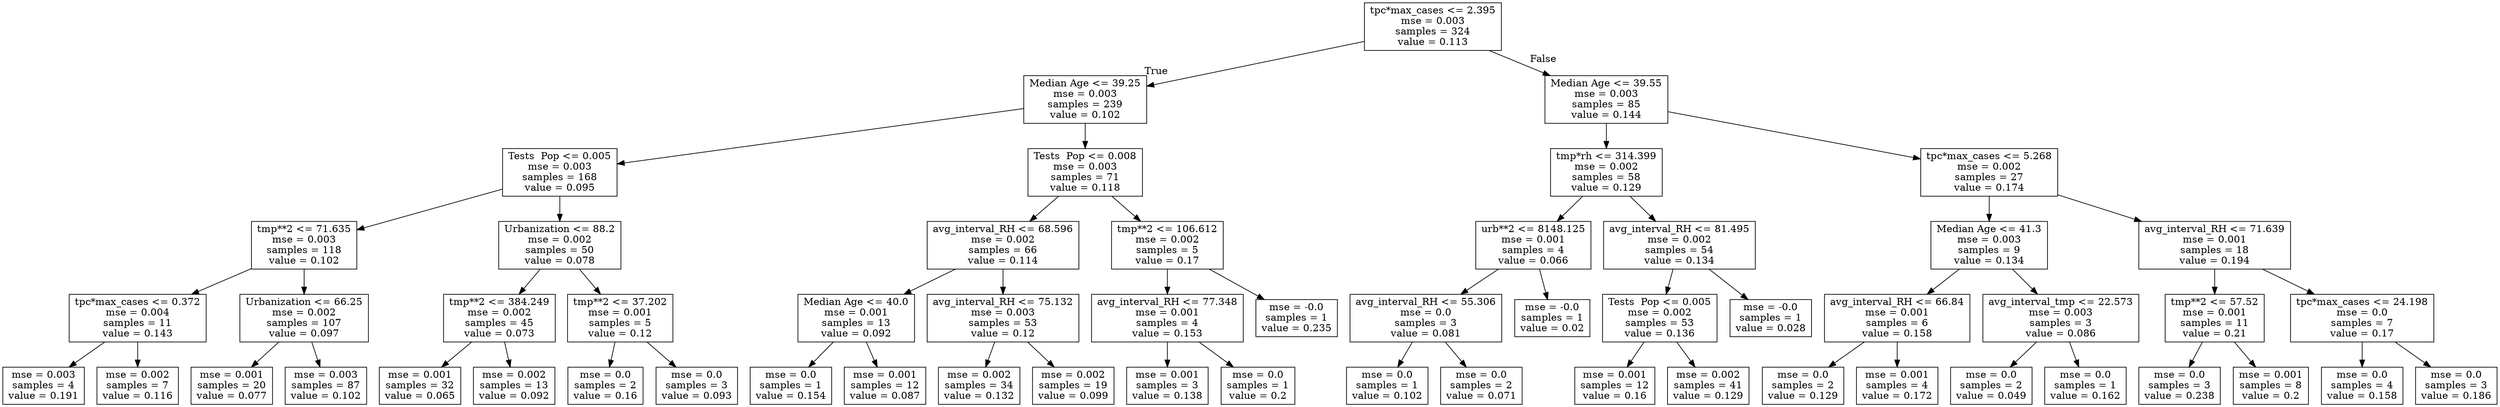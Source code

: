 digraph Tree {
node [shape=box] ;
0 [label="tpc*max_cases <= 2.395\nmse = 0.003\nsamples = 324\nvalue = 0.113"] ;
1 [label="Median Age <= 39.25\nmse = 0.003\nsamples = 239\nvalue = 0.102"] ;
0 -> 1 [labeldistance=2.5, labelangle=45, headlabel="True"] ;
2 [label="Tests \ Pop <= 0.005\nmse = 0.003\nsamples = 168\nvalue = 0.095"] ;
1 -> 2 ;
3 [label="tmp**2 <= 71.635\nmse = 0.003\nsamples = 118\nvalue = 0.102"] ;
2 -> 3 ;
4 [label="tpc*max_cases <= 0.372\nmse = 0.004\nsamples = 11\nvalue = 0.143"] ;
3 -> 4 ;
5 [label="mse = 0.003\nsamples = 4\nvalue = 0.191"] ;
4 -> 5 ;
6 [label="mse = 0.002\nsamples = 7\nvalue = 0.116"] ;
4 -> 6 ;
7 [label="Urbanization <= 66.25\nmse = 0.002\nsamples = 107\nvalue = 0.097"] ;
3 -> 7 ;
8 [label="mse = 0.001\nsamples = 20\nvalue = 0.077"] ;
7 -> 8 ;
9 [label="mse = 0.003\nsamples = 87\nvalue = 0.102"] ;
7 -> 9 ;
10 [label="Urbanization <= 88.2\nmse = 0.002\nsamples = 50\nvalue = 0.078"] ;
2 -> 10 ;
11 [label="tmp**2 <= 384.249\nmse = 0.002\nsamples = 45\nvalue = 0.073"] ;
10 -> 11 ;
12 [label="mse = 0.001\nsamples = 32\nvalue = 0.065"] ;
11 -> 12 ;
13 [label="mse = 0.002\nsamples = 13\nvalue = 0.092"] ;
11 -> 13 ;
14 [label="tmp**2 <= 37.202\nmse = 0.001\nsamples = 5\nvalue = 0.12"] ;
10 -> 14 ;
15 [label="mse = 0.0\nsamples = 2\nvalue = 0.16"] ;
14 -> 15 ;
16 [label="mse = 0.0\nsamples = 3\nvalue = 0.093"] ;
14 -> 16 ;
17 [label="Tests \ Pop <= 0.008\nmse = 0.003\nsamples = 71\nvalue = 0.118"] ;
1 -> 17 ;
18 [label="avg_interval_RH <= 68.596\nmse = 0.002\nsamples = 66\nvalue = 0.114"] ;
17 -> 18 ;
19 [label="Median Age <= 40.0\nmse = 0.001\nsamples = 13\nvalue = 0.092"] ;
18 -> 19 ;
20 [label="mse = 0.0\nsamples = 1\nvalue = 0.154"] ;
19 -> 20 ;
21 [label="mse = 0.001\nsamples = 12\nvalue = 0.087"] ;
19 -> 21 ;
22 [label="avg_interval_RH <= 75.132\nmse = 0.003\nsamples = 53\nvalue = 0.12"] ;
18 -> 22 ;
23 [label="mse = 0.002\nsamples = 34\nvalue = 0.132"] ;
22 -> 23 ;
24 [label="mse = 0.002\nsamples = 19\nvalue = 0.099"] ;
22 -> 24 ;
25 [label="tmp**2 <= 106.612\nmse = 0.002\nsamples = 5\nvalue = 0.17"] ;
17 -> 25 ;
26 [label="avg_interval_RH <= 77.348\nmse = 0.001\nsamples = 4\nvalue = 0.153"] ;
25 -> 26 ;
27 [label="mse = 0.001\nsamples = 3\nvalue = 0.138"] ;
26 -> 27 ;
28 [label="mse = 0.0\nsamples = 1\nvalue = 0.2"] ;
26 -> 28 ;
29 [label="mse = -0.0\nsamples = 1\nvalue = 0.235"] ;
25 -> 29 ;
30 [label="Median Age <= 39.55\nmse = 0.003\nsamples = 85\nvalue = 0.144"] ;
0 -> 30 [labeldistance=2.5, labelangle=-45, headlabel="False"] ;
31 [label="tmp*rh <= 314.399\nmse = 0.002\nsamples = 58\nvalue = 0.129"] ;
30 -> 31 ;
32 [label="urb**2 <= 8148.125\nmse = 0.001\nsamples = 4\nvalue = 0.066"] ;
31 -> 32 ;
33 [label="avg_interval_RH <= 55.306\nmse = 0.0\nsamples = 3\nvalue = 0.081"] ;
32 -> 33 ;
34 [label="mse = 0.0\nsamples = 1\nvalue = 0.102"] ;
33 -> 34 ;
35 [label="mse = 0.0\nsamples = 2\nvalue = 0.071"] ;
33 -> 35 ;
36 [label="mse = -0.0\nsamples = 1\nvalue = 0.02"] ;
32 -> 36 ;
37 [label="avg_interval_RH <= 81.495\nmse = 0.002\nsamples = 54\nvalue = 0.134"] ;
31 -> 37 ;
38 [label="Tests \ Pop <= 0.005\nmse = 0.002\nsamples = 53\nvalue = 0.136"] ;
37 -> 38 ;
39 [label="mse = 0.001\nsamples = 12\nvalue = 0.16"] ;
38 -> 39 ;
40 [label="mse = 0.002\nsamples = 41\nvalue = 0.129"] ;
38 -> 40 ;
41 [label="mse = -0.0\nsamples = 1\nvalue = 0.028"] ;
37 -> 41 ;
42 [label="tpc*max_cases <= 5.268\nmse = 0.002\nsamples = 27\nvalue = 0.174"] ;
30 -> 42 ;
43 [label="Median Age <= 41.3\nmse = 0.003\nsamples = 9\nvalue = 0.134"] ;
42 -> 43 ;
44 [label="avg_interval_RH <= 66.84\nmse = 0.001\nsamples = 6\nvalue = 0.158"] ;
43 -> 44 ;
45 [label="mse = 0.0\nsamples = 2\nvalue = 0.129"] ;
44 -> 45 ;
46 [label="mse = 0.001\nsamples = 4\nvalue = 0.172"] ;
44 -> 46 ;
47 [label="avg_interval_tmp <= 22.573\nmse = 0.003\nsamples = 3\nvalue = 0.086"] ;
43 -> 47 ;
48 [label="mse = 0.0\nsamples = 2\nvalue = 0.049"] ;
47 -> 48 ;
49 [label="mse = 0.0\nsamples = 1\nvalue = 0.162"] ;
47 -> 49 ;
50 [label="avg_interval_RH <= 71.639\nmse = 0.001\nsamples = 18\nvalue = 0.194"] ;
42 -> 50 ;
51 [label="tmp**2 <= 57.52\nmse = 0.001\nsamples = 11\nvalue = 0.21"] ;
50 -> 51 ;
52 [label="mse = 0.0\nsamples = 3\nvalue = 0.238"] ;
51 -> 52 ;
53 [label="mse = 0.001\nsamples = 8\nvalue = 0.2"] ;
51 -> 53 ;
54 [label="tpc*max_cases <= 24.198\nmse = 0.0\nsamples = 7\nvalue = 0.17"] ;
50 -> 54 ;
55 [label="mse = 0.0\nsamples = 4\nvalue = 0.158"] ;
54 -> 55 ;
56 [label="mse = 0.0\nsamples = 3\nvalue = 0.186"] ;
54 -> 56 ;
}